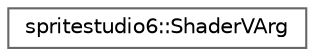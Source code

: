 digraph "Graphical Class Hierarchy"
{
 // LATEX_PDF_SIZE
  bgcolor="transparent";
  edge [fontname=Helvetica,fontsize=10,labelfontname=Helvetica,labelfontsize=10];
  node [fontname=Helvetica,fontsize=10,shape=box,height=0.2,width=0.4];
  rankdir="LR";
  Node0 [id="Node000000",label="spritestudio6::ShaderVArg",height=0.2,width=0.4,color="grey40", fillcolor="white", style="filled",URL="$structspritestudio6_1_1_shader_v_arg.html",tooltip=" "];
}
